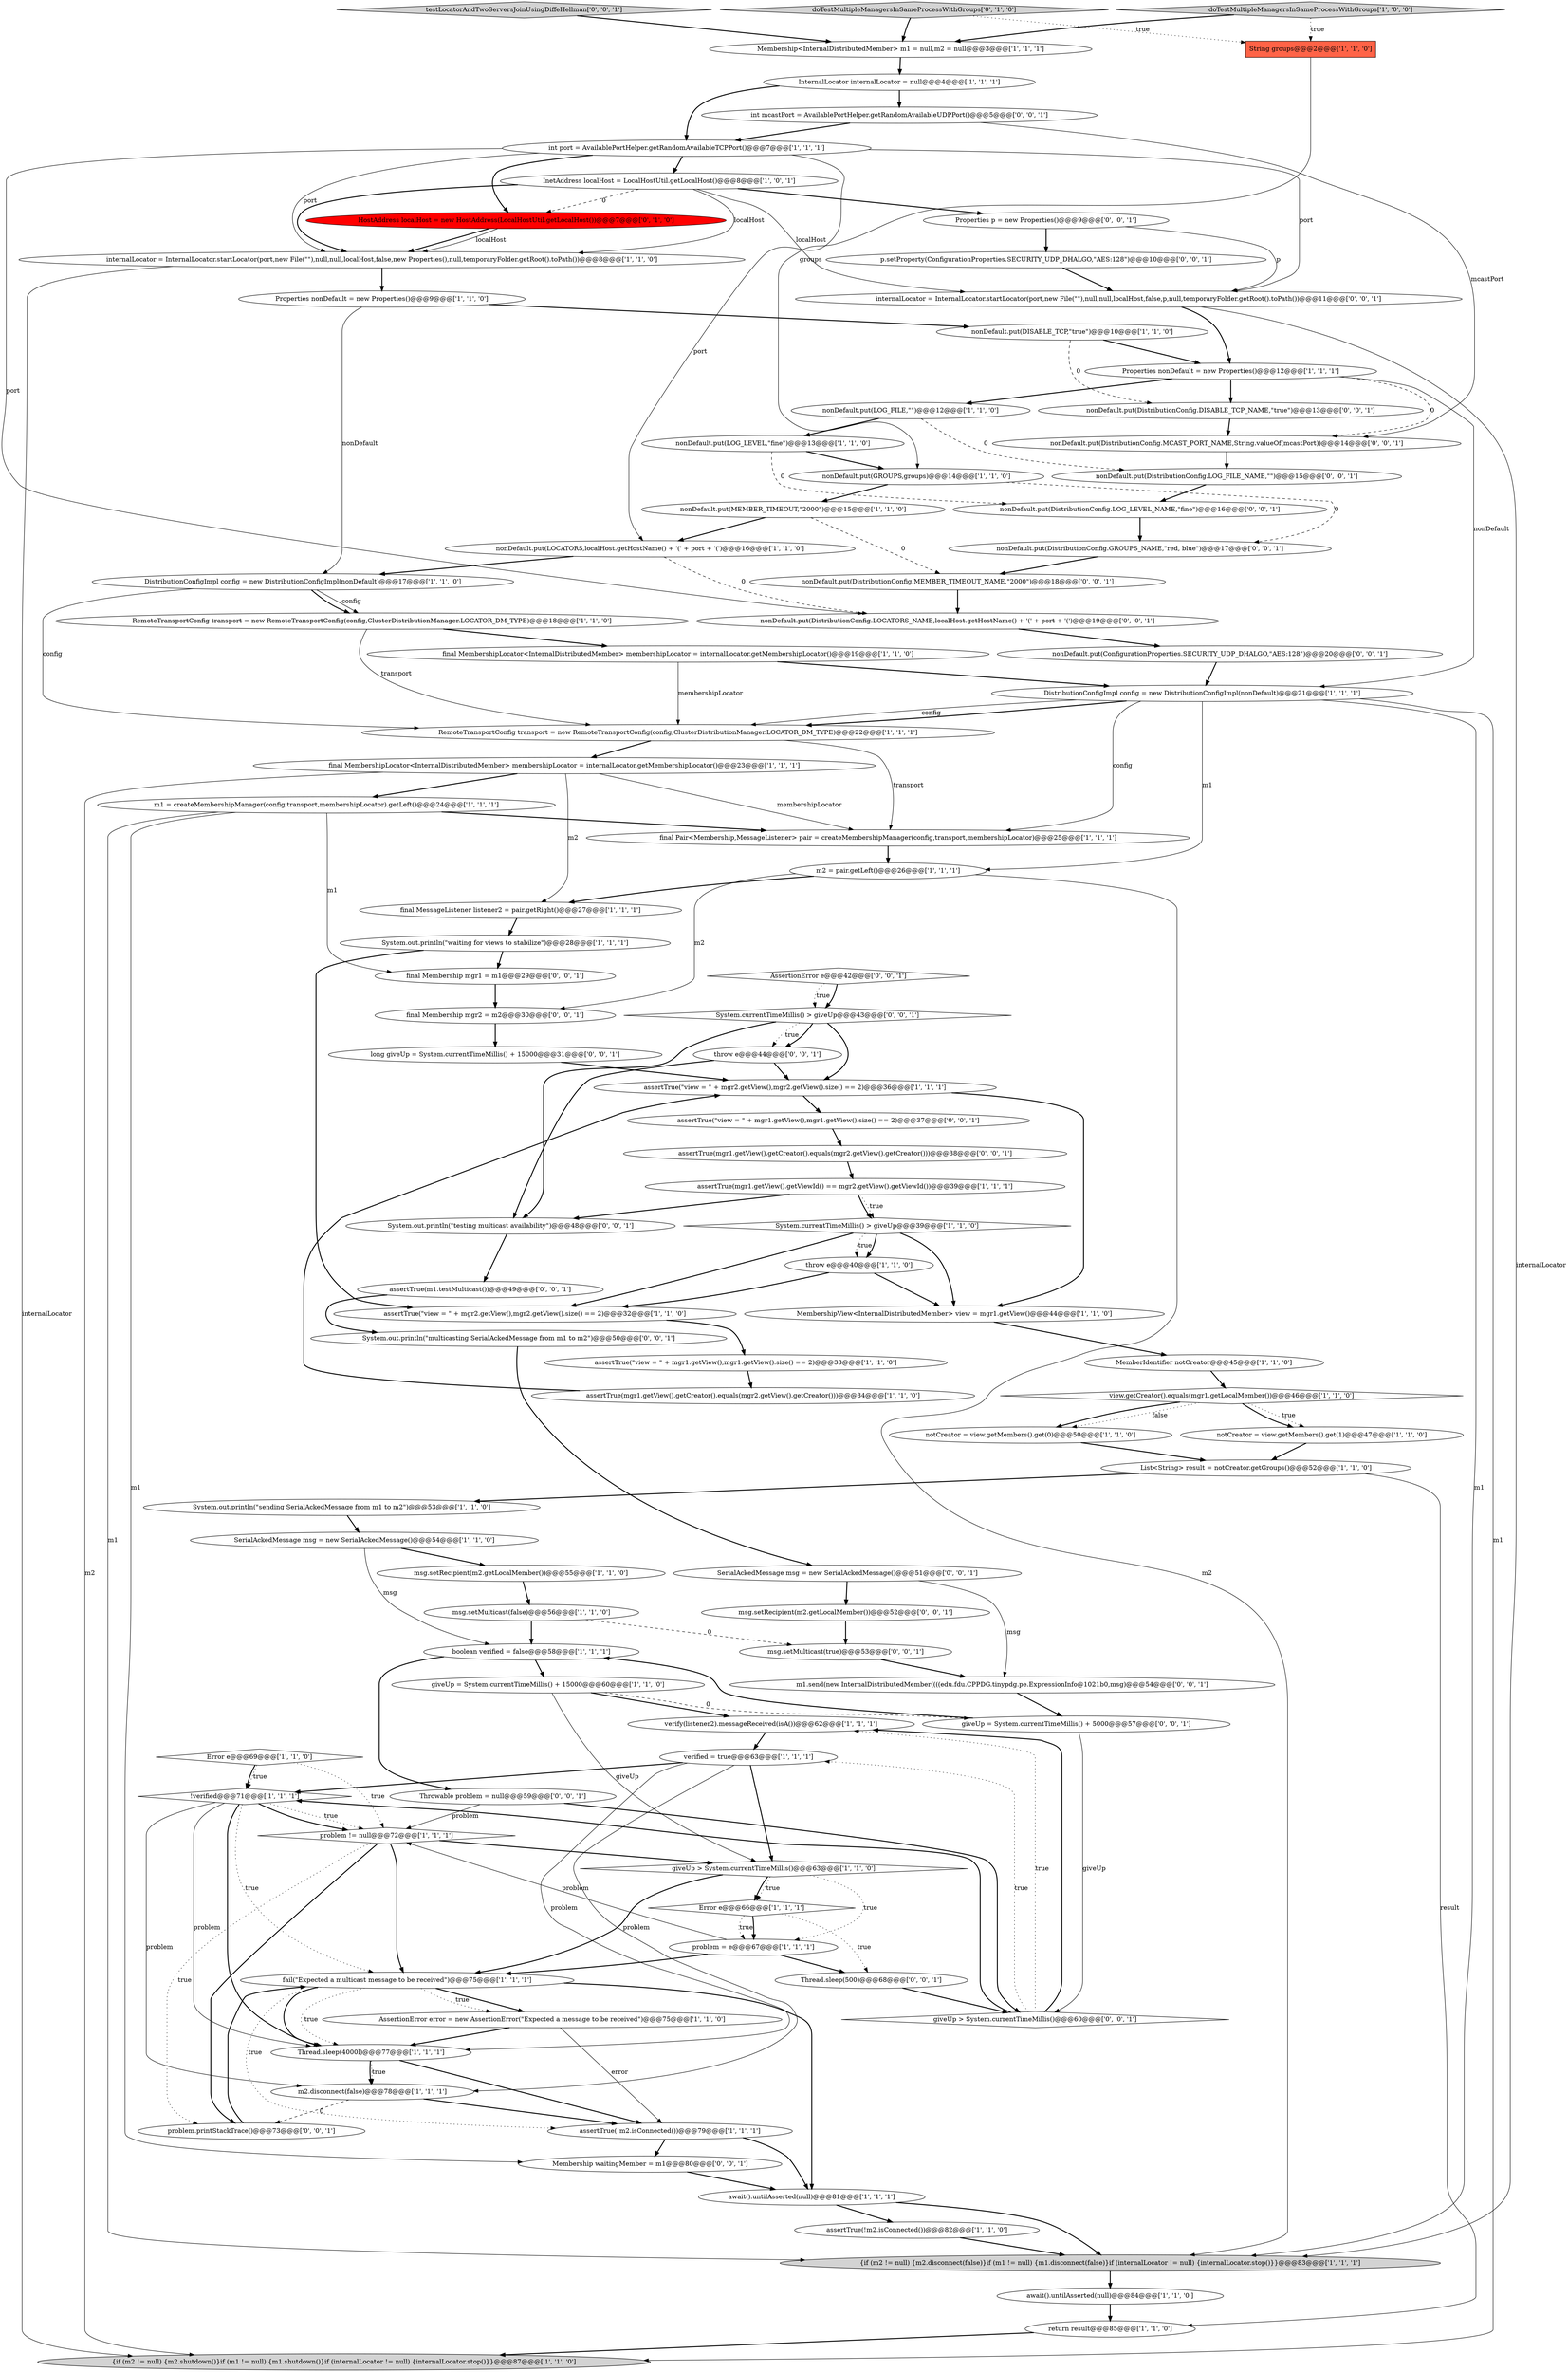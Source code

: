 digraph {
23 [style = filled, label = "fail(\"Expected a multicast message to be received\")@@@75@@@['1', '1', '1']", fillcolor = white, shape = ellipse image = "AAA0AAABBB1BBB"];
89 [style = filled, label = "nonDefault.put(ConfigurationProperties.SECURITY_UDP_DHALGO,\"AES:128\")@@@20@@@['0', '0', '1']", fillcolor = white, shape = ellipse image = "AAA0AAABBB3BBB"];
44 [style = filled, label = "internalLocator = InternalLocator.startLocator(port,new File(\"\"),null,null,localHost,false,new Properties(),null,temporaryFolder.getRoot().toPath())@@@8@@@['1', '1', '0']", fillcolor = white, shape = ellipse image = "AAA0AAABBB1BBB"];
46 [style = filled, label = "await().untilAsserted(null)@@@81@@@['1', '1', '1']", fillcolor = white, shape = ellipse image = "AAA0AAABBB1BBB"];
95 [style = filled, label = "final Membership mgr1 = m1@@@29@@@['0', '0', '1']", fillcolor = white, shape = ellipse image = "AAA0AAABBB3BBB"];
70 [style = filled, label = "System.out.println(\"testing multicast availability\")@@@48@@@['0', '0', '1']", fillcolor = white, shape = ellipse image = "AAA0AAABBB3BBB"];
17 [style = filled, label = "{if (m2 != null) {m2.shutdown()}if (m1 != null) {m1.shutdown()}if (internalLocator != null) {internalLocator.stop()}}@@@87@@@['1', '1', '0']", fillcolor = lightgray, shape = ellipse image = "AAA0AAABBB1BBB"];
83 [style = filled, label = "testLocatorAndTwoServersJoinUsingDiffeHellman['0', '0', '1']", fillcolor = lightgray, shape = diamond image = "AAA0AAABBB3BBB"];
87 [style = filled, label = "nonDefault.put(DistributionConfig.MEMBER_TIMEOUT_NAME,\"2000\")@@@18@@@['0', '0', '1']", fillcolor = white, shape = ellipse image = "AAA0AAABBB3BBB"];
56 [style = filled, label = "notCreator = view.getMembers().get(1)@@@47@@@['1', '1', '0']", fillcolor = white, shape = ellipse image = "AAA0AAABBB1BBB"];
81 [style = filled, label = "nonDefault.put(DistributionConfig.LOG_FILE_NAME,\"\")@@@15@@@['0', '0', '1']", fillcolor = white, shape = ellipse image = "AAA0AAABBB3BBB"];
16 [style = filled, label = "nonDefault.put(LOG_LEVEL,\"fine\")@@@13@@@['1', '1', '0']", fillcolor = white, shape = ellipse image = "AAA0AAABBB1BBB"];
1 [style = filled, label = "assertTrue(\"view = \" + mgr2.getView(),mgr2.getView().size() == 2)@@@32@@@['1', '1', '0']", fillcolor = white, shape = ellipse image = "AAA0AAABBB1BBB"];
84 [style = filled, label = "p.setProperty(ConfigurationProperties.SECURITY_UDP_DHALGO,\"AES:128\")@@@10@@@['0', '0', '1']", fillcolor = white, shape = ellipse image = "AAA0AAABBB3BBB"];
39 [style = filled, label = "!verified@@@71@@@['1', '1', '1']", fillcolor = white, shape = diamond image = "AAA0AAABBB1BBB"];
65 [style = filled, label = "HostAddress localHost = new HostAddress(LocalHostUtil.getLocalHost())@@@7@@@['0', '1', '0']", fillcolor = red, shape = ellipse image = "AAA1AAABBB2BBB"];
25 [style = filled, label = "assertTrue(!m2.isConnected())@@@82@@@['1', '1', '0']", fillcolor = white, shape = ellipse image = "AAA0AAABBB1BBB"];
20 [style = filled, label = "System.out.println(\"waiting for views to stabilize\")@@@28@@@['1', '1', '1']", fillcolor = white, shape = ellipse image = "AAA0AAABBB1BBB"];
48 [style = filled, label = "notCreator = view.getMembers().get(0)@@@50@@@['1', '1', '0']", fillcolor = white, shape = ellipse image = "AAA0AAABBB1BBB"];
15 [style = filled, label = "InetAddress localHost = LocalHostUtil.getLocalHost()@@@8@@@['1', '0', '1']", fillcolor = white, shape = ellipse image = "AAA0AAABBB1BBB"];
68 [style = filled, label = "Properties p = new Properties()@@@9@@@['0', '0', '1']", fillcolor = white, shape = ellipse image = "AAA0AAABBB3BBB"];
52 [style = filled, label = "RemoteTransportConfig transport = new RemoteTransportConfig(config,ClusterDistributionManager.LOCATOR_DM_TYPE)@@@22@@@['1', '1', '1']", fillcolor = white, shape = ellipse image = "AAA0AAABBB1BBB"];
47 [style = filled, label = "verify(listener2).messageReceived(isA())@@@62@@@['1', '1', '1']", fillcolor = white, shape = ellipse image = "AAA0AAABBB1BBB"];
22 [style = filled, label = "Error e@@@69@@@['1', '1', '0']", fillcolor = white, shape = diamond image = "AAA0AAABBB1BBB"];
76 [style = filled, label = "Membership waitingMember = m1@@@80@@@['0', '0', '1']", fillcolor = white, shape = ellipse image = "AAA0AAABBB3BBB"];
9 [style = filled, label = "verified = true@@@63@@@['1', '1', '1']", fillcolor = white, shape = ellipse image = "AAA0AAABBB1BBB"];
3 [style = filled, label = "System.currentTimeMillis() > giveUp@@@39@@@['1', '1', '0']", fillcolor = white, shape = diamond image = "AAA0AAABBB1BBB"];
50 [style = filled, label = "MembershipView<InternalDistributedMember> view = mgr1.getView()@@@44@@@['1', '1', '0']", fillcolor = white, shape = ellipse image = "AAA0AAABBB1BBB"];
78 [style = filled, label = "int mcastPort = AvailablePortHelper.getRandomAvailableUDPPort()@@@5@@@['0', '0', '1']", fillcolor = white, shape = ellipse image = "AAA0AAABBB3BBB"];
99 [style = filled, label = "AssertionError e@@@42@@@['0', '0', '1']", fillcolor = white, shape = diamond image = "AAA0AAABBB3BBB"];
80 [style = filled, label = "giveUp > System.currentTimeMillis()@@@60@@@['0', '0', '1']", fillcolor = white, shape = diamond image = "AAA0AAABBB3BBB"];
31 [style = filled, label = "m2.disconnect(false)@@@78@@@['1', '1', '1']", fillcolor = white, shape = ellipse image = "AAA0AAABBB1BBB"];
45 [style = filled, label = "Properties nonDefault = new Properties()@@@9@@@['1', '1', '0']", fillcolor = white, shape = ellipse image = "AAA0AAABBB1BBB"];
59 [style = filled, label = "final MembershipLocator<InternalDistributedMember> membershipLocator = internalLocator.getMembershipLocator()@@@23@@@['1', '1', '1']", fillcolor = white, shape = ellipse image = "AAA0AAABBB1BBB"];
98 [style = filled, label = "SerialAckedMessage msg = new SerialAckedMessage()@@@51@@@['0', '0', '1']", fillcolor = white, shape = ellipse image = "AAA0AAABBB3BBB"];
41 [style = filled, label = "final MembershipLocator<InternalDistributedMember> membershipLocator = internalLocator.getMembershipLocator()@@@19@@@['1', '1', '0']", fillcolor = white, shape = ellipse image = "AAA0AAABBB1BBB"];
13 [style = filled, label = "String groups@@@2@@@['1', '1', '0']", fillcolor = tomato, shape = box image = "AAA0AAABBB1BBB"];
62 [style = filled, label = "assertTrue(mgr1.getView().getViewId() == mgr2.getView().getViewId())@@@39@@@['1', '1', '1']", fillcolor = white, shape = ellipse image = "AAA0AAABBB1BBB"];
63 [style = filled, label = "assertTrue(\"view = \" + mgr1.getView(),mgr1.getView().size() == 2)@@@33@@@['1', '1', '0']", fillcolor = white, shape = ellipse image = "AAA0AAABBB1BBB"];
21 [style = filled, label = "final Pair<Membership,MessageListener> pair = createMembershipManager(config,transport,membershipLocator)@@@25@@@['1', '1', '1']", fillcolor = white, shape = ellipse image = "AAA0AAABBB1BBB"];
27 [style = filled, label = "int port = AvailablePortHelper.getRandomAvailableTCPPort()@@@7@@@['1', '1', '1']", fillcolor = white, shape = ellipse image = "AAA0AAABBB1BBB"];
93 [style = filled, label = "Thread.sleep(500)@@@68@@@['0', '0', '1']", fillcolor = white, shape = ellipse image = "AAA0AAABBB3BBB"];
18 [style = filled, label = "assertTrue(\"view = \" + mgr2.getView(),mgr2.getView().size() == 2)@@@36@@@['1', '1', '1']", fillcolor = white, shape = ellipse image = "AAA0AAABBB1BBB"];
82 [style = filled, label = "internalLocator = InternalLocator.startLocator(port,new File(\"\"),null,null,localHost,false,p,null,temporaryFolder.getRoot().toPath())@@@11@@@['0', '0', '1']", fillcolor = white, shape = ellipse image = "AAA0AAABBB3BBB"];
12 [style = filled, label = "problem != null@@@72@@@['1', '1', '1']", fillcolor = white, shape = diamond image = "AAA0AAABBB1BBB"];
26 [style = filled, label = "List<String> result = notCreator.getGroups()@@@52@@@['1', '1', '0']", fillcolor = white, shape = ellipse image = "AAA0AAABBB1BBB"];
8 [style = filled, label = "nonDefault.put(MEMBER_TIMEOUT,\"2000\")@@@15@@@['1', '1', '0']", fillcolor = white, shape = ellipse image = "AAA0AAABBB1BBB"];
42 [style = filled, label = "doTestMultipleManagersInSameProcessWithGroups['1', '0', '0']", fillcolor = lightgray, shape = diamond image = "AAA0AAABBB1BBB"];
86 [style = filled, label = "System.currentTimeMillis() > giveUp@@@43@@@['0', '0', '1']", fillcolor = white, shape = diamond image = "AAA0AAABBB3BBB"];
28 [style = filled, label = "Thread.sleep(4000l)@@@77@@@['1', '1', '1']", fillcolor = white, shape = ellipse image = "AAA0AAABBB1BBB"];
32 [style = filled, label = "DistributionConfigImpl config = new DistributionConfigImpl(nonDefault)@@@17@@@['1', '1', '0']", fillcolor = white, shape = ellipse image = "AAA0AAABBB1BBB"];
53 [style = filled, label = "problem = e@@@67@@@['1', '1', '1']", fillcolor = white, shape = ellipse image = "AAA0AAABBB1BBB"];
0 [style = filled, label = "assertTrue(mgr1.getView().getCreator().equals(mgr2.getView().getCreator()))@@@34@@@['1', '1', '0']", fillcolor = white, shape = ellipse image = "AAA0AAABBB1BBB"];
14 [style = filled, label = "msg.setRecipient(m2.getLocalMember())@@@55@@@['1', '1', '0']", fillcolor = white, shape = ellipse image = "AAA0AAABBB1BBB"];
7 [style = filled, label = "throw e@@@40@@@['1', '1', '0']", fillcolor = white, shape = ellipse image = "AAA0AAABBB1BBB"];
24 [style = filled, label = "RemoteTransportConfig transport = new RemoteTransportConfig(config,ClusterDistributionManager.LOCATOR_DM_TYPE)@@@18@@@['1', '1', '0']", fillcolor = white, shape = ellipse image = "AAA0AAABBB1BBB"];
71 [style = filled, label = "long giveUp = System.currentTimeMillis() + 15000@@@31@@@['0', '0', '1']", fillcolor = white, shape = ellipse image = "AAA0AAABBB3BBB"];
51 [style = filled, label = "nonDefault.put(LOCATORS,localHost.getHostName() + '(' + port + '(')@@@16@@@['1', '1', '0']", fillcolor = white, shape = ellipse image = "AAA0AAABBB1BBB"];
74 [style = filled, label = "nonDefault.put(DistributionConfig.DISABLE_TCP_NAME,\"true\")@@@13@@@['0', '0', '1']", fillcolor = white, shape = ellipse image = "AAA0AAABBB3BBB"];
38 [style = filled, label = "m1 = createMembershipManager(config,transport,membershipLocator).getLeft()@@@24@@@['1', '1', '1']", fillcolor = white, shape = ellipse image = "AAA0AAABBB1BBB"];
67 [style = filled, label = "assertTrue(m1.testMulticast())@@@49@@@['0', '0', '1']", fillcolor = white, shape = ellipse image = "AAA0AAABBB3BBB"];
77 [style = filled, label = "assertTrue(mgr1.getView().getCreator().equals(mgr2.getView().getCreator()))@@@38@@@['0', '0', '1']", fillcolor = white, shape = ellipse image = "AAA0AAABBB3BBB"];
43 [style = filled, label = "MemberIdentifier notCreator@@@45@@@['1', '1', '0']", fillcolor = white, shape = ellipse image = "AAA0AAABBB1BBB"];
72 [style = filled, label = "nonDefault.put(DistributionConfig.MCAST_PORT_NAME,String.valueOf(mcastPort))@@@14@@@['0', '0', '1']", fillcolor = white, shape = ellipse image = "AAA0AAABBB3BBB"];
90 [style = filled, label = "nonDefault.put(DistributionConfig.LOCATORS_NAME,localHost.getHostName() + '(' + port + '(')@@@19@@@['0', '0', '1']", fillcolor = white, shape = ellipse image = "AAA0AAABBB3BBB"];
33 [style = filled, label = "final MessageListener listener2 = pair.getRight()@@@27@@@['1', '1', '1']", fillcolor = white, shape = ellipse image = "AAA0AAABBB1BBB"];
19 [style = filled, label = "boolean verified = false@@@58@@@['1', '1', '1']", fillcolor = white, shape = ellipse image = "AAA0AAABBB1BBB"];
4 [style = filled, label = "nonDefault.put(GROUPS,groups)@@@14@@@['1', '1', '0']", fillcolor = white, shape = ellipse image = "AAA0AAABBB1BBB"];
5 [style = filled, label = "giveUp = System.currentTimeMillis() + 15000@@@60@@@['1', '1', '0']", fillcolor = white, shape = ellipse image = "AAA0AAABBB1BBB"];
34 [style = filled, label = "AssertionError error = new AssertionError(\"Expected a message to be received\")@@@75@@@['1', '1', '0']", fillcolor = white, shape = ellipse image = "AAA0AAABBB1BBB"];
6 [style = filled, label = "msg.setMulticast(false)@@@56@@@['1', '1', '0']", fillcolor = white, shape = ellipse image = "AAA0AAABBB1BBB"];
37 [style = filled, label = "{if (m2 != null) {m2.disconnect(false)}if (m1 != null) {m1.disconnect(false)}if (internalLocator != null) {internalLocator.stop()}}@@@83@@@['1', '1', '1']", fillcolor = lightgray, shape = ellipse image = "AAA0AAABBB1BBB"];
97 [style = filled, label = "msg.setMulticast(true)@@@53@@@['0', '0', '1']", fillcolor = white, shape = ellipse image = "AAA0AAABBB3BBB"];
57 [style = filled, label = "nonDefault.put(DISABLE_TCP,\"true\")@@@10@@@['1', '1', '0']", fillcolor = white, shape = ellipse image = "AAA0AAABBB1BBB"];
88 [style = filled, label = "giveUp = System.currentTimeMillis() + 5000@@@57@@@['0', '0', '1']", fillcolor = white, shape = ellipse image = "AAA0AAABBB3BBB"];
75 [style = filled, label = "nonDefault.put(DistributionConfig.LOG_LEVEL_NAME,\"fine\")@@@16@@@['0', '0', '1']", fillcolor = white, shape = ellipse image = "AAA0AAABBB3BBB"];
49 [style = filled, label = "System.out.println(\"sending SerialAckedMessage from m1 to m2\")@@@53@@@['1', '1', '0']", fillcolor = white, shape = ellipse image = "AAA0AAABBB1BBB"];
10 [style = filled, label = "m2 = pair.getLeft()@@@26@@@['1', '1', '1']", fillcolor = white, shape = ellipse image = "AAA0AAABBB1BBB"];
94 [style = filled, label = "final Membership mgr2 = m2@@@30@@@['0', '0', '1']", fillcolor = white, shape = ellipse image = "AAA0AAABBB3BBB"];
66 [style = filled, label = "Throwable problem = null@@@59@@@['0', '0', '1']", fillcolor = white, shape = ellipse image = "AAA0AAABBB3BBB"];
11 [style = filled, label = "Error e@@@66@@@['1', '1', '1']", fillcolor = white, shape = diamond image = "AAA0AAABBB1BBB"];
73 [style = filled, label = "System.out.println(\"multicasting SerialAckedMessage from m1 to m2\")@@@50@@@['0', '0', '1']", fillcolor = white, shape = ellipse image = "AAA0AAABBB3BBB"];
30 [style = filled, label = "Properties nonDefault = new Properties()@@@12@@@['1', '1', '1']", fillcolor = white, shape = ellipse image = "AAA0AAABBB1BBB"];
96 [style = filled, label = "problem.printStackTrace()@@@73@@@['0', '0', '1']", fillcolor = white, shape = ellipse image = "AAA0AAABBB3BBB"];
69 [style = filled, label = "assertTrue(\"view = \" + mgr1.getView(),mgr1.getView().size() == 2)@@@37@@@['0', '0', '1']", fillcolor = white, shape = ellipse image = "AAA0AAABBB3BBB"];
85 [style = filled, label = "throw e@@@44@@@['0', '0', '1']", fillcolor = white, shape = ellipse image = "AAA0AAABBB3BBB"];
2 [style = filled, label = "view.getCreator().equals(mgr1.getLocalMember())@@@46@@@['1', '1', '0']", fillcolor = white, shape = diamond image = "AAA0AAABBB1BBB"];
35 [style = filled, label = "return result@@@85@@@['1', '1', '0']", fillcolor = white, shape = ellipse image = "AAA0AAABBB1BBB"];
92 [style = filled, label = "nonDefault.put(DistributionConfig.GROUPS_NAME,\"red, blue\")@@@17@@@['0', '0', '1']", fillcolor = white, shape = ellipse image = "AAA0AAABBB3BBB"];
40 [style = filled, label = "InternalLocator internalLocator = null@@@4@@@['1', '1', '1']", fillcolor = white, shape = ellipse image = "AAA0AAABBB1BBB"];
64 [style = filled, label = "doTestMultipleManagersInSameProcessWithGroups['0', '1', '0']", fillcolor = lightgray, shape = diamond image = "AAA0AAABBB2BBB"];
60 [style = filled, label = "SerialAckedMessage msg = new SerialAckedMessage()@@@54@@@['1', '1', '0']", fillcolor = white, shape = ellipse image = "AAA0AAABBB1BBB"];
91 [style = filled, label = "msg.setRecipient(m2.getLocalMember())@@@52@@@['0', '0', '1']", fillcolor = white, shape = ellipse image = "AAA0AAABBB3BBB"];
61 [style = filled, label = "Membership<InternalDistributedMember> m1 = null,m2 = null@@@3@@@['1', '1', '1']", fillcolor = white, shape = ellipse image = "AAA0AAABBB1BBB"];
58 [style = filled, label = "DistributionConfigImpl config = new DistributionConfigImpl(nonDefault)@@@21@@@['1', '1', '1']", fillcolor = white, shape = ellipse image = "AAA0AAABBB1BBB"];
36 [style = filled, label = "giveUp > System.currentTimeMillis()@@@63@@@['1', '1', '0']", fillcolor = white, shape = diamond image = "AAA0AAABBB1BBB"];
55 [style = filled, label = "nonDefault.put(LOG_FILE,\"\")@@@12@@@['1', '1', '0']", fillcolor = white, shape = ellipse image = "AAA0AAABBB1BBB"];
29 [style = filled, label = "assertTrue(!m2.isConnected())@@@79@@@['1', '1', '1']", fillcolor = white, shape = ellipse image = "AAA0AAABBB1BBB"];
54 [style = filled, label = "await().untilAsserted(null)@@@84@@@['1', '1', '0']", fillcolor = white, shape = ellipse image = "AAA0AAABBB1BBB"];
79 [style = filled, label = "m1.send(new InternalDistributedMember((((edu.fdu.CPPDG.tinypdg.pe.ExpressionInfo@1021b0,msg)@@@54@@@['0', '0', '1']", fillcolor = white, shape = ellipse image = "AAA0AAABBB3BBB"];
98->79 [style = solid, label="msg"];
27->44 [style = solid, label="port"];
10->37 [style = solid, label="m2"];
47->9 [style = bold, label=""];
21->10 [style = bold, label=""];
62->3 [style = bold, label=""];
66->12 [style = solid, label="problem"];
78->27 [style = bold, label=""];
70->67 [style = bold, label=""];
29->76 [style = bold, label=""];
86->85 [style = dotted, label="true"];
46->25 [style = bold, label=""];
59->33 [style = solid, label="m2"];
38->37 [style = solid, label="m1"];
20->95 [style = bold, label=""];
62->3 [style = dotted, label="true"];
74->72 [style = bold, label=""];
58->10 [style = solid, label="m1"];
5->36 [style = solid, label="giveUp"];
71->18 [style = bold, label=""];
83->61 [style = bold, label=""];
4->92 [style = dashed, label="0"];
88->80 [style = solid, label="giveUp"];
52->59 [style = bold, label=""];
8->51 [style = bold, label=""];
57->74 [style = dashed, label="0"];
9->28 [style = solid, label="problem"];
51->32 [style = bold, label=""];
27->15 [style = bold, label=""];
36->11 [style = bold, label=""];
92->87 [style = bold, label=""];
36->11 [style = dotted, label="true"];
45->57 [style = bold, label=""];
23->28 [style = bold, label=""];
5->88 [style = dashed, label="0"];
19->5 [style = bold, label=""];
99->86 [style = bold, label=""];
26->35 [style = solid, label="result"];
2->48 [style = dotted, label="false"];
58->17 [style = solid, label="m1"];
38->76 [style = solid, label="m1"];
29->46 [style = bold, label=""];
99->86 [style = dotted, label="true"];
66->80 [style = bold, label=""];
4->8 [style = bold, label=""];
76->46 [style = bold, label=""];
56->26 [style = bold, label=""];
80->39 [style = bold, label=""];
41->58 [style = bold, label=""];
23->29 [style = dotted, label="true"];
79->88 [style = bold, label=""];
11->93 [style = dotted, label="true"];
53->93 [style = bold, label=""];
45->32 [style = solid, label="nonDefault"];
90->89 [style = bold, label=""];
96->23 [style = bold, label=""];
77->62 [style = bold, label=""];
41->52 [style = solid, label="membershipLocator"];
3->7 [style = dotted, label="true"];
80->47 [style = bold, label=""];
7->1 [style = bold, label=""];
50->43 [style = bold, label=""];
86->18 [style = bold, label=""];
58->37 [style = solid, label="m1"];
98->91 [style = bold, label=""];
9->39 [style = bold, label=""];
39->28 [style = solid, label="problem"];
26->49 [style = bold, label=""];
31->29 [style = bold, label=""];
69->77 [style = bold, label=""];
12->96 [style = bold, label=""];
89->58 [style = bold, label=""];
32->52 [style = solid, label="config"];
67->73 [style = bold, label=""];
46->37 [style = bold, label=""];
68->82 [style = solid, label="p"];
18->50 [style = bold, label=""];
59->21 [style = solid, label="membershipLocator"];
8->87 [style = dashed, label="0"];
38->95 [style = solid, label="m1"];
3->7 [style = bold, label=""];
13->4 [style = solid, label="groups"];
25->37 [style = bold, label=""];
68->84 [style = bold, label=""];
73->98 [style = bold, label=""];
27->90 [style = solid, label="port"];
30->58 [style = solid, label="nonDefault"];
57->30 [style = bold, label=""];
39->12 [style = bold, label=""];
35->17 [style = bold, label=""];
78->72 [style = solid, label="mcastPort"];
80->9 [style = dotted, label="true"];
44->17 [style = solid, label="internalLocator"];
61->40 [style = bold, label=""];
44->45 [style = bold, label=""];
1->63 [style = bold, label=""];
55->81 [style = dashed, label="0"];
14->6 [style = bold, label=""];
7->50 [style = bold, label=""];
42->61 [style = bold, label=""];
36->53 [style = dotted, label="true"];
39->31 [style = solid, label="problem"];
2->48 [style = bold, label=""];
28->29 [style = bold, label=""];
54->35 [style = bold, label=""];
53->12 [style = solid, label="problem"];
15->65 [style = dashed, label="0"];
3->1 [style = bold, label=""];
80->47 [style = dotted, label="true"];
24->52 [style = solid, label="transport"];
28->31 [style = bold, label=""];
23->28 [style = dotted, label="true"];
63->0 [style = bold, label=""];
12->36 [style = bold, label=""];
93->80 [style = bold, label=""];
15->44 [style = bold, label=""];
87->90 [style = bold, label=""];
15->44 [style = solid, label="localHost"];
43->2 [style = bold, label=""];
10->94 [style = solid, label="m2"];
20->1 [style = bold, label=""];
18->69 [style = bold, label=""];
2->56 [style = dotted, label="true"];
24->41 [style = bold, label=""];
15->68 [style = bold, label=""];
48->26 [style = bold, label=""];
34->28 [style = bold, label=""];
39->23 [style = dotted, label="true"];
91->97 [style = bold, label=""];
60->14 [style = bold, label=""];
19->66 [style = bold, label=""];
72->81 [style = bold, label=""];
12->96 [style = dotted, label="true"];
30->72 [style = dashed, label="0"];
40->27 [style = bold, label=""];
40->78 [style = bold, label=""];
81->75 [style = bold, label=""];
86->70 [style = bold, label=""];
31->96 [style = dashed, label="0"];
49->60 [style = bold, label=""];
65->44 [style = bold, label=""];
22->39 [style = bold, label=""];
0->18 [style = bold, label=""];
53->23 [style = bold, label=""];
64->61 [style = bold, label=""];
27->51 [style = solid, label="port"];
10->33 [style = bold, label=""];
85->18 [style = bold, label=""];
55->16 [style = bold, label=""];
16->4 [style = bold, label=""];
39->12 [style = dotted, label="true"];
42->13 [style = dotted, label="true"];
30->74 [style = bold, label=""];
3->50 [style = bold, label=""];
9->36 [style = bold, label=""];
11->53 [style = dotted, label="true"];
27->82 [style = solid, label="port"];
62->70 [style = bold, label=""];
28->31 [style = dotted, label="true"];
33->20 [style = bold, label=""];
65->44 [style = solid, label="localHost"];
16->75 [style = dashed, label="0"];
51->90 [style = dashed, label="0"];
22->39 [style = dotted, label="true"];
88->19 [style = bold, label=""];
9->31 [style = solid, label="problem"];
23->46 [style = bold, label=""];
59->38 [style = bold, label=""];
85->70 [style = bold, label=""];
84->82 [style = bold, label=""];
6->19 [style = bold, label=""];
60->19 [style = solid, label="msg"];
64->13 [style = dotted, label="true"];
82->30 [style = bold, label=""];
6->97 [style = dashed, label="0"];
39->28 [style = bold, label=""];
94->71 [style = bold, label=""];
37->54 [style = bold, label=""];
22->12 [style = dotted, label="true"];
11->53 [style = bold, label=""];
30->55 [style = bold, label=""];
5->47 [style = bold, label=""];
95->94 [style = bold, label=""];
27->65 [style = bold, label=""];
58->21 [style = solid, label="config"];
86->85 [style = bold, label=""];
59->17 [style = solid, label="m2"];
36->23 [style = bold, label=""];
32->24 [style = solid, label="config"];
52->21 [style = solid, label="transport"];
34->29 [style = solid, label="error"];
23->34 [style = bold, label=""];
38->21 [style = bold, label=""];
97->79 [style = bold, label=""];
58->52 [style = bold, label=""];
12->23 [style = bold, label=""];
2->56 [style = bold, label=""];
15->82 [style = solid, label="localHost"];
75->92 [style = bold, label=""];
32->24 [style = bold, label=""];
23->34 [style = dotted, label="true"];
58->52 [style = solid, label="config"];
82->37 [style = solid, label="internalLocator"];
}
